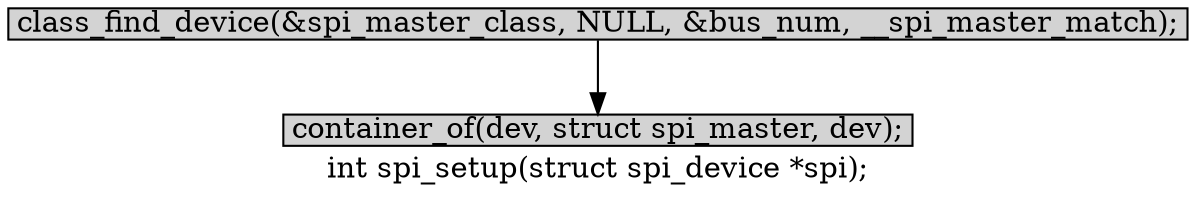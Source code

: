 digraph spi_setup{
		label="int spi_setup(struct spi_device *spi);";
		
        size="10,18";
        ratio=filled;
        
		node[style=filled, shape = box, margin="0.05,0.005",height="0.1",width="0.1"];

		class_find_device[label="class_find_device(&spi_master_class, NULL, &bus_num, __spi_master_match);"];
		container_of[label="container_of(dev, struct spi_master, dev);"];

		class_find_device -> container_of;
}

